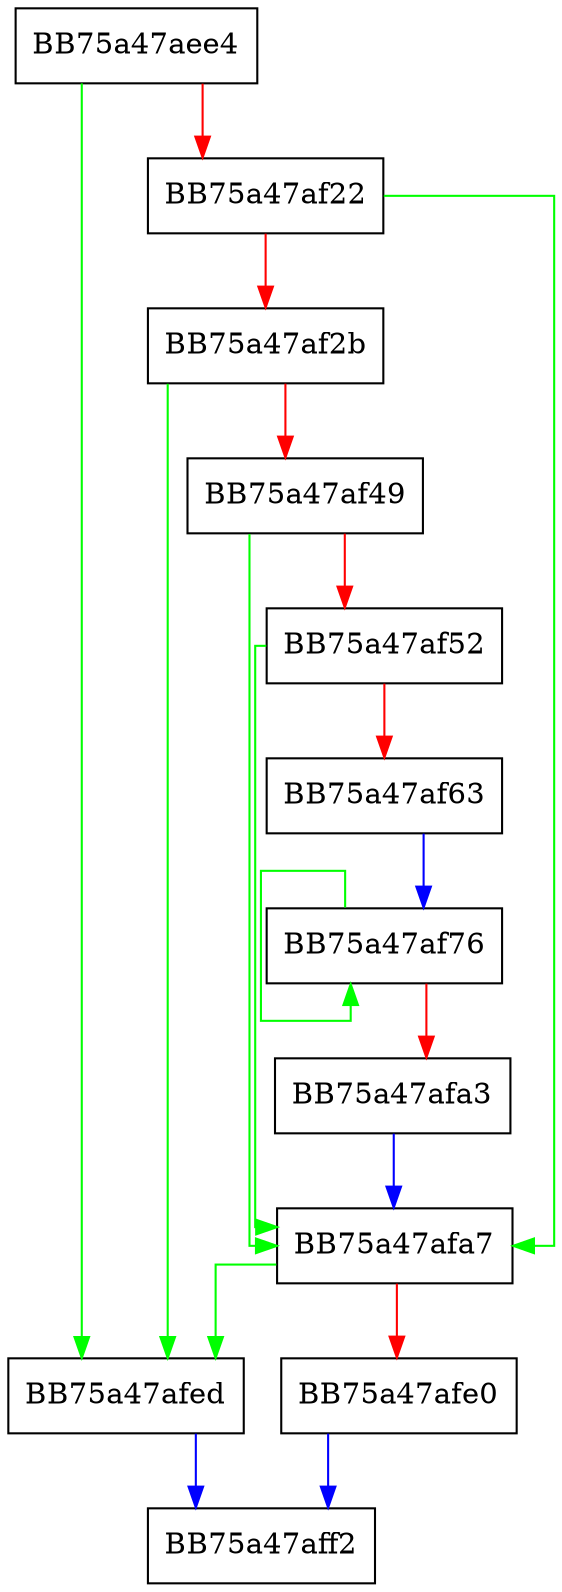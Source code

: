 digraph parseHhMmSs {
  node [shape="box"];
  graph [splines=ortho];
  BB75a47aee4 -> BB75a47afed [color="green"];
  BB75a47aee4 -> BB75a47af22 [color="red"];
  BB75a47af22 -> BB75a47afa7 [color="green"];
  BB75a47af22 -> BB75a47af2b [color="red"];
  BB75a47af2b -> BB75a47afed [color="green"];
  BB75a47af2b -> BB75a47af49 [color="red"];
  BB75a47af49 -> BB75a47afa7 [color="green"];
  BB75a47af49 -> BB75a47af52 [color="red"];
  BB75a47af52 -> BB75a47afa7 [color="green"];
  BB75a47af52 -> BB75a47af63 [color="red"];
  BB75a47af63 -> BB75a47af76 [color="blue"];
  BB75a47af76 -> BB75a47af76 [color="green"];
  BB75a47af76 -> BB75a47afa3 [color="red"];
  BB75a47afa3 -> BB75a47afa7 [color="blue"];
  BB75a47afa7 -> BB75a47afed [color="green"];
  BB75a47afa7 -> BB75a47afe0 [color="red"];
  BB75a47afe0 -> BB75a47aff2 [color="blue"];
  BB75a47afed -> BB75a47aff2 [color="blue"];
}
